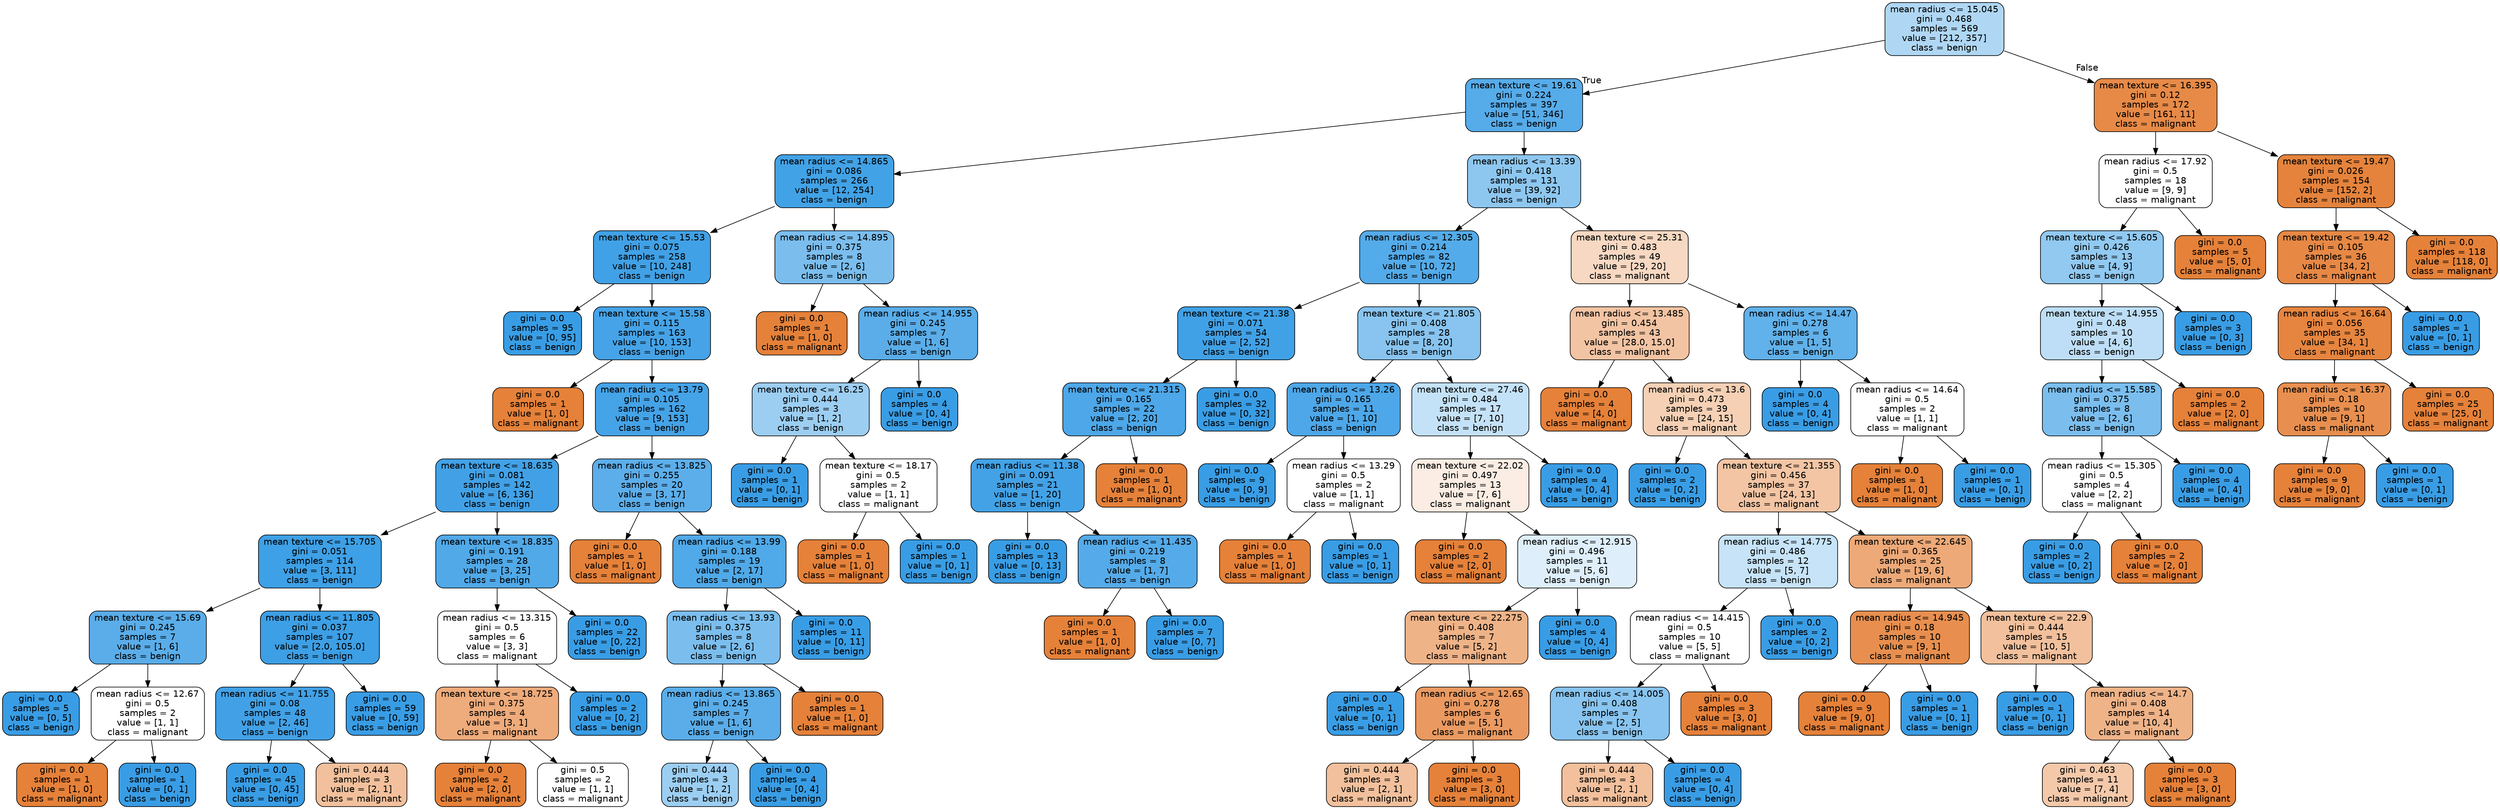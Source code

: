 digraph Tree {
node [shape=box, style="filled, rounded", color="black", fontname="helvetica"] ;
edge [fontname="helvetica"] ;
0 [label="mean radius <= 15.045\ngini = 0.468\nsamples = 569\nvalue = [212, 357]\nclass = benign", fillcolor="#afd7f4"] ;
1 [label="mean texture <= 19.61\ngini = 0.224\nsamples = 397\nvalue = [51, 346]\nclass = benign", fillcolor="#56abe9"] ;
0 -> 1 [labeldistance=2.5, labelangle=45, headlabel="True"] ;
2 [label="mean radius <= 14.865\ngini = 0.086\nsamples = 266\nvalue = [12, 254]\nclass = benign", fillcolor="#42a2e6"] ;
1 -> 2 ;
3 [label="mean texture <= 15.53\ngini = 0.075\nsamples = 258\nvalue = [10, 248]\nclass = benign", fillcolor="#41a1e6"] ;
2 -> 3 ;
4 [label="gini = 0.0\nsamples = 95\nvalue = [0, 95]\nclass = benign", fillcolor="#399de5"] ;
3 -> 4 ;
5 [label="mean texture <= 15.58\ngini = 0.115\nsamples = 163\nvalue = [10, 153]\nclass = benign", fillcolor="#46a3e7"] ;
3 -> 5 ;
6 [label="gini = 0.0\nsamples = 1\nvalue = [1, 0]\nclass = malignant", fillcolor="#e58139"] ;
5 -> 6 ;
7 [label="mean radius <= 13.79\ngini = 0.105\nsamples = 162\nvalue = [9, 153]\nclass = benign", fillcolor="#45a3e7"] ;
5 -> 7 ;
8 [label="mean texture <= 18.635\ngini = 0.081\nsamples = 142\nvalue = [6, 136]\nclass = benign", fillcolor="#42a1e6"] ;
7 -> 8 ;
9 [label="mean texture <= 15.705\ngini = 0.051\nsamples = 114\nvalue = [3, 111]\nclass = benign", fillcolor="#3ea0e6"] ;
8 -> 9 ;
10 [label="mean texture <= 15.69\ngini = 0.245\nsamples = 7\nvalue = [1, 6]\nclass = benign", fillcolor="#5aade9"] ;
9 -> 10 ;
11 [label="gini = 0.0\nsamples = 5\nvalue = [0, 5]\nclass = benign", fillcolor="#399de5"] ;
10 -> 11 ;
12 [label="mean radius <= 12.67\ngini = 0.5\nsamples = 2\nvalue = [1, 1]\nclass = malignant", fillcolor="#ffffff"] ;
10 -> 12 ;
13 [label="gini = 0.0\nsamples = 1\nvalue = [1, 0]\nclass = malignant", fillcolor="#e58139"] ;
12 -> 13 ;
14 [label="gini = 0.0\nsamples = 1\nvalue = [0, 1]\nclass = benign", fillcolor="#399de5"] ;
12 -> 14 ;
15 [label="mean radius <= 11.805\ngini = 0.037\nsamples = 107\nvalue = [2.0, 105.0]\nclass = benign", fillcolor="#3d9fe5"] ;
9 -> 15 ;
16 [label="mean radius <= 11.755\ngini = 0.08\nsamples = 48\nvalue = [2, 46]\nclass = benign", fillcolor="#42a1e6"] ;
15 -> 16 ;
17 [label="gini = 0.0\nsamples = 45\nvalue = [0, 45]\nclass = benign", fillcolor="#399de5"] ;
16 -> 17 ;
18 [label="gini = 0.444\nsamples = 3\nvalue = [2, 1]\nclass = malignant", fillcolor="#f2c09c"] ;
16 -> 18 ;
19 [label="gini = 0.0\nsamples = 59\nvalue = [0, 59]\nclass = benign", fillcolor="#399de5"] ;
15 -> 19 ;
20 [label="mean texture <= 18.835\ngini = 0.191\nsamples = 28\nvalue = [3, 25]\nclass = benign", fillcolor="#51a9e8"] ;
8 -> 20 ;
21 [label="mean radius <= 13.315\ngini = 0.5\nsamples = 6\nvalue = [3, 3]\nclass = malignant", fillcolor="#ffffff"] ;
20 -> 21 ;
22 [label="mean texture <= 18.725\ngini = 0.375\nsamples = 4\nvalue = [3, 1]\nclass = malignant", fillcolor="#eeab7b"] ;
21 -> 22 ;
23 [label="gini = 0.0\nsamples = 2\nvalue = [2, 0]\nclass = malignant", fillcolor="#e58139"] ;
22 -> 23 ;
24 [label="gini = 0.5\nsamples = 2\nvalue = [1, 1]\nclass = malignant", fillcolor="#ffffff"] ;
22 -> 24 ;
25 [label="gini = 0.0\nsamples = 2\nvalue = [0, 2]\nclass = benign", fillcolor="#399de5"] ;
21 -> 25 ;
26 [label="gini = 0.0\nsamples = 22\nvalue = [0, 22]\nclass = benign", fillcolor="#399de5"] ;
20 -> 26 ;
27 [label="mean radius <= 13.825\ngini = 0.255\nsamples = 20\nvalue = [3, 17]\nclass = benign", fillcolor="#5caeea"] ;
7 -> 27 ;
28 [label="gini = 0.0\nsamples = 1\nvalue = [1, 0]\nclass = malignant", fillcolor="#e58139"] ;
27 -> 28 ;
29 [label="mean radius <= 13.99\ngini = 0.188\nsamples = 19\nvalue = [2, 17]\nclass = benign", fillcolor="#50a9e8"] ;
27 -> 29 ;
30 [label="mean radius <= 13.93\ngini = 0.375\nsamples = 8\nvalue = [2, 6]\nclass = benign", fillcolor="#7bbeee"] ;
29 -> 30 ;
31 [label="mean radius <= 13.865\ngini = 0.245\nsamples = 7\nvalue = [1, 6]\nclass = benign", fillcolor="#5aade9"] ;
30 -> 31 ;
32 [label="gini = 0.444\nsamples = 3\nvalue = [1, 2]\nclass = benign", fillcolor="#9ccef2"] ;
31 -> 32 ;
33 [label="gini = 0.0\nsamples = 4\nvalue = [0, 4]\nclass = benign", fillcolor="#399de5"] ;
31 -> 33 ;
34 [label="gini = 0.0\nsamples = 1\nvalue = [1, 0]\nclass = malignant", fillcolor="#e58139"] ;
30 -> 34 ;
35 [label="gini = 0.0\nsamples = 11\nvalue = [0, 11]\nclass = benign", fillcolor="#399de5"] ;
29 -> 35 ;
36 [label="mean radius <= 14.895\ngini = 0.375\nsamples = 8\nvalue = [2, 6]\nclass = benign", fillcolor="#7bbeee"] ;
2 -> 36 ;
37 [label="gini = 0.0\nsamples = 1\nvalue = [1, 0]\nclass = malignant", fillcolor="#e58139"] ;
36 -> 37 ;
38 [label="mean radius <= 14.955\ngini = 0.245\nsamples = 7\nvalue = [1, 6]\nclass = benign", fillcolor="#5aade9"] ;
36 -> 38 ;
39 [label="mean texture <= 16.25\ngini = 0.444\nsamples = 3\nvalue = [1, 2]\nclass = benign", fillcolor="#9ccef2"] ;
38 -> 39 ;
40 [label="gini = 0.0\nsamples = 1\nvalue = [0, 1]\nclass = benign", fillcolor="#399de5"] ;
39 -> 40 ;
41 [label="mean texture <= 18.17\ngini = 0.5\nsamples = 2\nvalue = [1, 1]\nclass = malignant", fillcolor="#ffffff"] ;
39 -> 41 ;
42 [label="gini = 0.0\nsamples = 1\nvalue = [1, 0]\nclass = malignant", fillcolor="#e58139"] ;
41 -> 42 ;
43 [label="gini = 0.0\nsamples = 1\nvalue = [0, 1]\nclass = benign", fillcolor="#399de5"] ;
41 -> 43 ;
44 [label="gini = 0.0\nsamples = 4\nvalue = [0, 4]\nclass = benign", fillcolor="#399de5"] ;
38 -> 44 ;
45 [label="mean radius <= 13.39\ngini = 0.418\nsamples = 131\nvalue = [39, 92]\nclass = benign", fillcolor="#8dc7f0"] ;
1 -> 45 ;
46 [label="mean radius <= 12.305\ngini = 0.214\nsamples = 82\nvalue = [10, 72]\nclass = benign", fillcolor="#54abe9"] ;
45 -> 46 ;
47 [label="mean texture <= 21.38\ngini = 0.071\nsamples = 54\nvalue = [2, 52]\nclass = benign", fillcolor="#41a1e6"] ;
46 -> 47 ;
48 [label="mean texture <= 21.315\ngini = 0.165\nsamples = 22\nvalue = [2, 20]\nclass = benign", fillcolor="#4da7e8"] ;
47 -> 48 ;
49 [label="mean radius <= 11.38\ngini = 0.091\nsamples = 21\nvalue = [1, 20]\nclass = benign", fillcolor="#43a2e6"] ;
48 -> 49 ;
50 [label="gini = 0.0\nsamples = 13\nvalue = [0, 13]\nclass = benign", fillcolor="#399de5"] ;
49 -> 50 ;
51 [label="mean radius <= 11.435\ngini = 0.219\nsamples = 8\nvalue = [1, 7]\nclass = benign", fillcolor="#55abe9"] ;
49 -> 51 ;
52 [label="gini = 0.0\nsamples = 1\nvalue = [1, 0]\nclass = malignant", fillcolor="#e58139"] ;
51 -> 52 ;
53 [label="gini = 0.0\nsamples = 7\nvalue = [0, 7]\nclass = benign", fillcolor="#399de5"] ;
51 -> 53 ;
54 [label="gini = 0.0\nsamples = 1\nvalue = [1, 0]\nclass = malignant", fillcolor="#e58139"] ;
48 -> 54 ;
55 [label="gini = 0.0\nsamples = 32\nvalue = [0, 32]\nclass = benign", fillcolor="#399de5"] ;
47 -> 55 ;
56 [label="mean texture <= 21.805\ngini = 0.408\nsamples = 28\nvalue = [8, 20]\nclass = benign", fillcolor="#88c4ef"] ;
46 -> 56 ;
57 [label="mean radius <= 13.26\ngini = 0.165\nsamples = 11\nvalue = [1, 10]\nclass = benign", fillcolor="#4da7e8"] ;
56 -> 57 ;
58 [label="gini = 0.0\nsamples = 9\nvalue = [0, 9]\nclass = benign", fillcolor="#399de5"] ;
57 -> 58 ;
59 [label="mean radius <= 13.29\ngini = 0.5\nsamples = 2\nvalue = [1, 1]\nclass = malignant", fillcolor="#ffffff"] ;
57 -> 59 ;
60 [label="gini = 0.0\nsamples = 1\nvalue = [1, 0]\nclass = malignant", fillcolor="#e58139"] ;
59 -> 60 ;
61 [label="gini = 0.0\nsamples = 1\nvalue = [0, 1]\nclass = benign", fillcolor="#399de5"] ;
59 -> 61 ;
62 [label="mean texture <= 27.46\ngini = 0.484\nsamples = 17\nvalue = [7, 10]\nclass = benign", fillcolor="#c4e2f7"] ;
56 -> 62 ;
63 [label="mean texture <= 22.02\ngini = 0.497\nsamples = 13\nvalue = [7, 6]\nclass = malignant", fillcolor="#fbede3"] ;
62 -> 63 ;
64 [label="gini = 0.0\nsamples = 2\nvalue = [2, 0]\nclass = malignant", fillcolor="#e58139"] ;
63 -> 64 ;
65 [label="mean radius <= 12.915\ngini = 0.496\nsamples = 11\nvalue = [5, 6]\nclass = benign", fillcolor="#deeffb"] ;
63 -> 65 ;
66 [label="mean texture <= 22.275\ngini = 0.408\nsamples = 7\nvalue = [5, 2]\nclass = malignant", fillcolor="#efb388"] ;
65 -> 66 ;
67 [label="gini = 0.0\nsamples = 1\nvalue = [0, 1]\nclass = benign", fillcolor="#399de5"] ;
66 -> 67 ;
68 [label="mean radius <= 12.65\ngini = 0.278\nsamples = 6\nvalue = [5, 1]\nclass = malignant", fillcolor="#ea9a61"] ;
66 -> 68 ;
69 [label="gini = 0.444\nsamples = 3\nvalue = [2, 1]\nclass = malignant", fillcolor="#f2c09c"] ;
68 -> 69 ;
70 [label="gini = 0.0\nsamples = 3\nvalue = [3, 0]\nclass = malignant", fillcolor="#e58139"] ;
68 -> 70 ;
71 [label="gini = 0.0\nsamples = 4\nvalue = [0, 4]\nclass = benign", fillcolor="#399de5"] ;
65 -> 71 ;
72 [label="gini = 0.0\nsamples = 4\nvalue = [0, 4]\nclass = benign", fillcolor="#399de5"] ;
62 -> 72 ;
73 [label="mean texture <= 25.31\ngini = 0.483\nsamples = 49\nvalue = [29, 20]\nclass = malignant", fillcolor="#f7d8c2"] ;
45 -> 73 ;
74 [label="mean radius <= 13.485\ngini = 0.454\nsamples = 43\nvalue = [28.0, 15.0]\nclass = malignant", fillcolor="#f3c4a3"] ;
73 -> 74 ;
75 [label="gini = 0.0\nsamples = 4\nvalue = [4, 0]\nclass = malignant", fillcolor="#e58139"] ;
74 -> 75 ;
76 [label="mean radius <= 13.6\ngini = 0.473\nsamples = 39\nvalue = [24, 15]\nclass = malignant", fillcolor="#f5d0b5"] ;
74 -> 76 ;
77 [label="gini = 0.0\nsamples = 2\nvalue = [0, 2]\nclass = benign", fillcolor="#399de5"] ;
76 -> 77 ;
78 [label="mean texture <= 21.355\ngini = 0.456\nsamples = 37\nvalue = [24, 13]\nclass = malignant", fillcolor="#f3c5a4"] ;
76 -> 78 ;
79 [label="mean radius <= 14.775\ngini = 0.486\nsamples = 12\nvalue = [5, 7]\nclass = benign", fillcolor="#c6e3f8"] ;
78 -> 79 ;
80 [label="mean radius <= 14.415\ngini = 0.5\nsamples = 10\nvalue = [5, 5]\nclass = malignant", fillcolor="#ffffff"] ;
79 -> 80 ;
81 [label="mean radius <= 14.005\ngini = 0.408\nsamples = 7\nvalue = [2, 5]\nclass = benign", fillcolor="#88c4ef"] ;
80 -> 81 ;
82 [label="gini = 0.444\nsamples = 3\nvalue = [2, 1]\nclass = malignant", fillcolor="#f2c09c"] ;
81 -> 82 ;
83 [label="gini = 0.0\nsamples = 4\nvalue = [0, 4]\nclass = benign", fillcolor="#399de5"] ;
81 -> 83 ;
84 [label="gini = 0.0\nsamples = 3\nvalue = [3, 0]\nclass = malignant", fillcolor="#e58139"] ;
80 -> 84 ;
85 [label="gini = 0.0\nsamples = 2\nvalue = [0, 2]\nclass = benign", fillcolor="#399de5"] ;
79 -> 85 ;
86 [label="mean texture <= 22.645\ngini = 0.365\nsamples = 25\nvalue = [19, 6]\nclass = malignant", fillcolor="#eda978"] ;
78 -> 86 ;
87 [label="mean radius <= 14.945\ngini = 0.18\nsamples = 10\nvalue = [9, 1]\nclass = malignant", fillcolor="#e88f4f"] ;
86 -> 87 ;
88 [label="gini = 0.0\nsamples = 9\nvalue = [9, 0]\nclass = malignant", fillcolor="#e58139"] ;
87 -> 88 ;
89 [label="gini = 0.0\nsamples = 1\nvalue = [0, 1]\nclass = benign", fillcolor="#399de5"] ;
87 -> 89 ;
90 [label="mean texture <= 22.9\ngini = 0.444\nsamples = 15\nvalue = [10, 5]\nclass = malignant", fillcolor="#f2c09c"] ;
86 -> 90 ;
91 [label="gini = 0.0\nsamples = 1\nvalue = [0, 1]\nclass = benign", fillcolor="#399de5"] ;
90 -> 91 ;
92 [label="mean radius <= 14.7\ngini = 0.408\nsamples = 14\nvalue = [10, 4]\nclass = malignant", fillcolor="#efb388"] ;
90 -> 92 ;
93 [label="gini = 0.463\nsamples = 11\nvalue = [7, 4]\nclass = malignant", fillcolor="#f4c9aa"] ;
92 -> 93 ;
94 [label="gini = 0.0\nsamples = 3\nvalue = [3, 0]\nclass = malignant", fillcolor="#e58139"] ;
92 -> 94 ;
95 [label="mean radius <= 14.47\ngini = 0.278\nsamples = 6\nvalue = [1, 5]\nclass = benign", fillcolor="#61b1ea"] ;
73 -> 95 ;
96 [label="gini = 0.0\nsamples = 4\nvalue = [0, 4]\nclass = benign", fillcolor="#399de5"] ;
95 -> 96 ;
97 [label="mean radius <= 14.64\ngini = 0.5\nsamples = 2\nvalue = [1, 1]\nclass = malignant", fillcolor="#ffffff"] ;
95 -> 97 ;
98 [label="gini = 0.0\nsamples = 1\nvalue = [1, 0]\nclass = malignant", fillcolor="#e58139"] ;
97 -> 98 ;
99 [label="gini = 0.0\nsamples = 1\nvalue = [0, 1]\nclass = benign", fillcolor="#399de5"] ;
97 -> 99 ;
100 [label="mean texture <= 16.395\ngini = 0.12\nsamples = 172\nvalue = [161, 11]\nclass = malignant", fillcolor="#e78a47"] ;
0 -> 100 [labeldistance=2.5, labelangle=-45, headlabel="False"] ;
101 [label="mean radius <= 17.92\ngini = 0.5\nsamples = 18\nvalue = [9, 9]\nclass = malignant", fillcolor="#ffffff"] ;
100 -> 101 ;
102 [label="mean texture <= 15.605\ngini = 0.426\nsamples = 13\nvalue = [4, 9]\nclass = benign", fillcolor="#91c9f1"] ;
101 -> 102 ;
103 [label="mean texture <= 14.955\ngini = 0.48\nsamples = 10\nvalue = [4, 6]\nclass = benign", fillcolor="#bddef6"] ;
102 -> 103 ;
104 [label="mean radius <= 15.585\ngini = 0.375\nsamples = 8\nvalue = [2, 6]\nclass = benign", fillcolor="#7bbeee"] ;
103 -> 104 ;
105 [label="mean radius <= 15.305\ngini = 0.5\nsamples = 4\nvalue = [2, 2]\nclass = malignant", fillcolor="#ffffff"] ;
104 -> 105 ;
106 [label="gini = 0.0\nsamples = 2\nvalue = [0, 2]\nclass = benign", fillcolor="#399de5"] ;
105 -> 106 ;
107 [label="gini = 0.0\nsamples = 2\nvalue = [2, 0]\nclass = malignant", fillcolor="#e58139"] ;
105 -> 107 ;
108 [label="gini = 0.0\nsamples = 4\nvalue = [0, 4]\nclass = benign", fillcolor="#399de5"] ;
104 -> 108 ;
109 [label="gini = 0.0\nsamples = 2\nvalue = [2, 0]\nclass = malignant", fillcolor="#e58139"] ;
103 -> 109 ;
110 [label="gini = 0.0\nsamples = 3\nvalue = [0, 3]\nclass = benign", fillcolor="#399de5"] ;
102 -> 110 ;
111 [label="gini = 0.0\nsamples = 5\nvalue = [5, 0]\nclass = malignant", fillcolor="#e58139"] ;
101 -> 111 ;
112 [label="mean texture <= 19.47\ngini = 0.026\nsamples = 154\nvalue = [152, 2]\nclass = malignant", fillcolor="#e5833c"] ;
100 -> 112 ;
113 [label="mean texture <= 19.42\ngini = 0.105\nsamples = 36\nvalue = [34, 2]\nclass = malignant", fillcolor="#e78845"] ;
112 -> 113 ;
114 [label="mean radius <= 16.64\ngini = 0.056\nsamples = 35\nvalue = [34, 1]\nclass = malignant", fillcolor="#e6853f"] ;
113 -> 114 ;
115 [label="mean radius <= 16.37\ngini = 0.18\nsamples = 10\nvalue = [9, 1]\nclass = malignant", fillcolor="#e88f4f"] ;
114 -> 115 ;
116 [label="gini = 0.0\nsamples = 9\nvalue = [9, 0]\nclass = malignant", fillcolor="#e58139"] ;
115 -> 116 ;
117 [label="gini = 0.0\nsamples = 1\nvalue = [0, 1]\nclass = benign", fillcolor="#399de5"] ;
115 -> 117 ;
118 [label="gini = 0.0\nsamples = 25\nvalue = [25, 0]\nclass = malignant", fillcolor="#e58139"] ;
114 -> 118 ;
119 [label="gini = 0.0\nsamples = 1\nvalue = [0, 1]\nclass = benign", fillcolor="#399de5"] ;
113 -> 119 ;
120 [label="gini = 0.0\nsamples = 118\nvalue = [118, 0]\nclass = malignant", fillcolor="#e58139"] ;
112 -> 120 ;
}